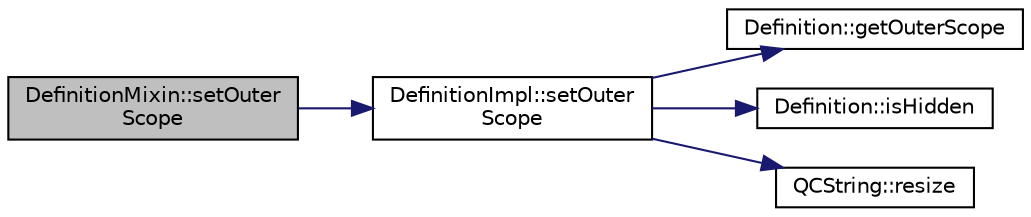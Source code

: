digraph "DefinitionMixin::setOuterScope"
{
 // LATEX_PDF_SIZE
  edge [fontname="Helvetica",fontsize="10",labelfontname="Helvetica",labelfontsize="10"];
  node [fontname="Helvetica",fontsize="10",shape=record];
  rankdir="LR";
  Node1 [label="DefinitionMixin::setOuter\lScope",height=0.2,width=0.4,color="black", fillcolor="grey75", style="filled", fontcolor="black",tooltip=" "];
  Node1 -> Node2 [color="midnightblue",fontsize="10",style="solid",fontname="Helvetica"];
  Node2 [label="DefinitionImpl::setOuter\lScope",height=0.2,width=0.4,color="black", fillcolor="white", style="filled",URL="$classDefinitionImpl.html#a5d1139c74f8fa368052a5707ec292eef",tooltip=" "];
  Node2 -> Node3 [color="midnightblue",fontsize="10",style="solid",fontname="Helvetica"];
  Node3 [label="Definition::getOuterScope",height=0.2,width=0.4,color="black", fillcolor="white", style="filled",URL="$classDefinition.html#acabf5ee4ca8de43bbcc5cd5736f150e5",tooltip=" "];
  Node2 -> Node4 [color="midnightblue",fontsize="10",style="solid",fontname="Helvetica"];
  Node4 [label="Definition::isHidden",height=0.2,width=0.4,color="black", fillcolor="white", style="filled",URL="$classDefinition.html#a930740d353cfe143eb9efe0d12b7f938",tooltip=" "];
  Node2 -> Node5 [color="midnightblue",fontsize="10",style="solid",fontname="Helvetica"];
  Node5 [label="QCString::resize",height=0.2,width=0.4,color="black", fillcolor="white", style="filled",URL="$classQCString.html#a993474e2da59141336e6105b8e154f2b",tooltip=" "];
}
